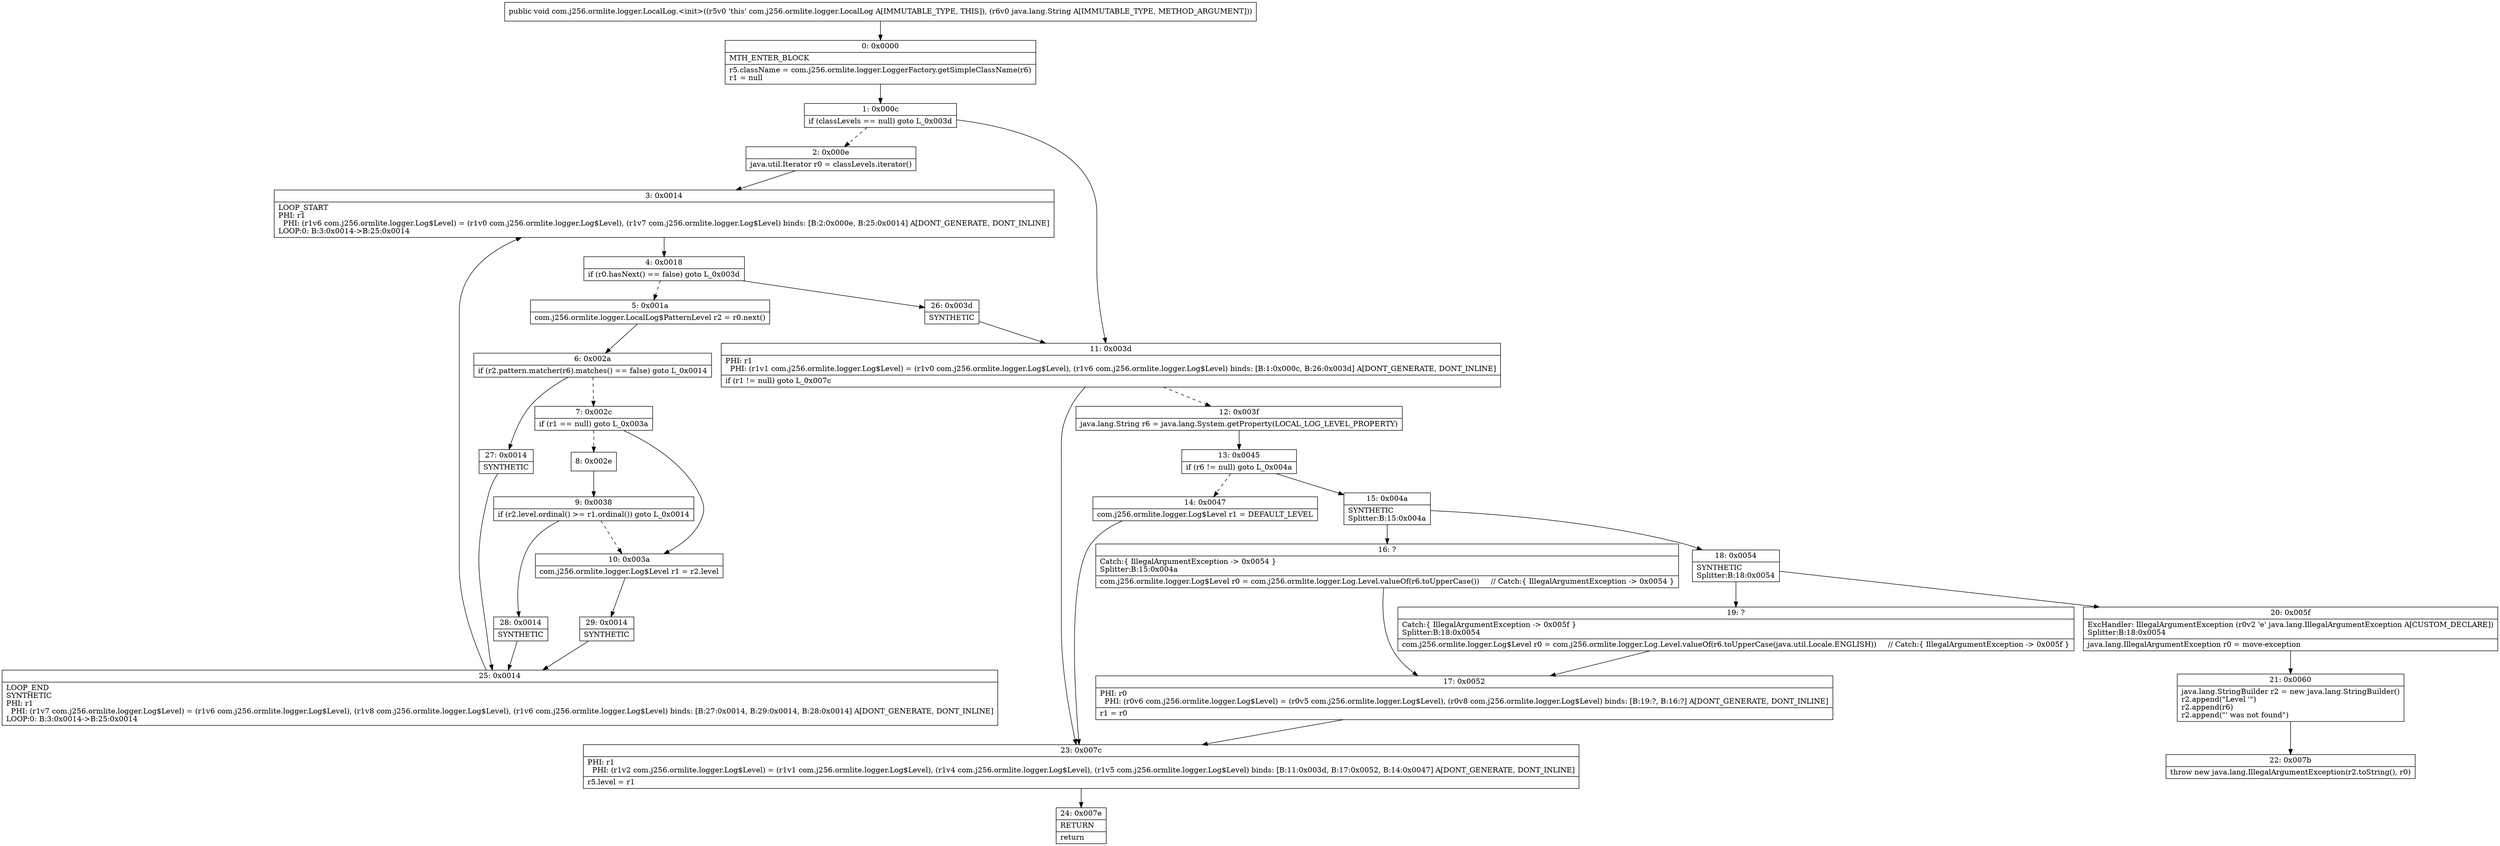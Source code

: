 digraph "CFG forcom.j256.ormlite.logger.LocalLog.\<init\>(Ljava\/lang\/String;)V" {
Node_0 [shape=record,label="{0\:\ 0x0000|MTH_ENTER_BLOCK\l|r5.className = com.j256.ormlite.logger.LoggerFactory.getSimpleClassName(r6)\lr1 = null\l}"];
Node_1 [shape=record,label="{1\:\ 0x000c|if (classLevels == null) goto L_0x003d\l}"];
Node_2 [shape=record,label="{2\:\ 0x000e|java.util.Iterator r0 = classLevels.iterator()\l}"];
Node_3 [shape=record,label="{3\:\ 0x0014|LOOP_START\lPHI: r1 \l  PHI: (r1v6 com.j256.ormlite.logger.Log$Level) = (r1v0 com.j256.ormlite.logger.Log$Level), (r1v7 com.j256.ormlite.logger.Log$Level) binds: [B:2:0x000e, B:25:0x0014] A[DONT_GENERATE, DONT_INLINE]\lLOOP:0: B:3:0x0014\-\>B:25:0x0014\l}"];
Node_4 [shape=record,label="{4\:\ 0x0018|if (r0.hasNext() == false) goto L_0x003d\l}"];
Node_5 [shape=record,label="{5\:\ 0x001a|com.j256.ormlite.logger.LocalLog$PatternLevel r2 = r0.next()\l}"];
Node_6 [shape=record,label="{6\:\ 0x002a|if (r2.pattern.matcher(r6).matches() == false) goto L_0x0014\l}"];
Node_7 [shape=record,label="{7\:\ 0x002c|if (r1 == null) goto L_0x003a\l}"];
Node_8 [shape=record,label="{8\:\ 0x002e}"];
Node_9 [shape=record,label="{9\:\ 0x0038|if (r2.level.ordinal() \>= r1.ordinal()) goto L_0x0014\l}"];
Node_10 [shape=record,label="{10\:\ 0x003a|com.j256.ormlite.logger.Log$Level r1 = r2.level\l}"];
Node_11 [shape=record,label="{11\:\ 0x003d|PHI: r1 \l  PHI: (r1v1 com.j256.ormlite.logger.Log$Level) = (r1v0 com.j256.ormlite.logger.Log$Level), (r1v6 com.j256.ormlite.logger.Log$Level) binds: [B:1:0x000c, B:26:0x003d] A[DONT_GENERATE, DONT_INLINE]\l|if (r1 != null) goto L_0x007c\l}"];
Node_12 [shape=record,label="{12\:\ 0x003f|java.lang.String r6 = java.lang.System.getProperty(LOCAL_LOG_LEVEL_PROPERTY)\l}"];
Node_13 [shape=record,label="{13\:\ 0x0045|if (r6 != null) goto L_0x004a\l}"];
Node_14 [shape=record,label="{14\:\ 0x0047|com.j256.ormlite.logger.Log$Level r1 = DEFAULT_LEVEL\l}"];
Node_15 [shape=record,label="{15\:\ 0x004a|SYNTHETIC\lSplitter:B:15:0x004a\l}"];
Node_16 [shape=record,label="{16\:\ ?|Catch:\{ IllegalArgumentException \-\> 0x0054 \}\lSplitter:B:15:0x004a\l|com.j256.ormlite.logger.Log$Level r0 = com.j256.ormlite.logger.Log.Level.valueOf(r6.toUpperCase())     \/\/ Catch:\{ IllegalArgumentException \-\> 0x0054 \}\l}"];
Node_17 [shape=record,label="{17\:\ 0x0052|PHI: r0 \l  PHI: (r0v6 com.j256.ormlite.logger.Log$Level) = (r0v5 com.j256.ormlite.logger.Log$Level), (r0v8 com.j256.ormlite.logger.Log$Level) binds: [B:19:?, B:16:?] A[DONT_GENERATE, DONT_INLINE]\l|r1 = r0\l}"];
Node_18 [shape=record,label="{18\:\ 0x0054|SYNTHETIC\lSplitter:B:18:0x0054\l}"];
Node_19 [shape=record,label="{19\:\ ?|Catch:\{ IllegalArgumentException \-\> 0x005f \}\lSplitter:B:18:0x0054\l|com.j256.ormlite.logger.Log$Level r0 = com.j256.ormlite.logger.Log.Level.valueOf(r6.toUpperCase(java.util.Locale.ENGLISH))     \/\/ Catch:\{ IllegalArgumentException \-\> 0x005f \}\l}"];
Node_20 [shape=record,label="{20\:\ 0x005f|ExcHandler: IllegalArgumentException (r0v2 'e' java.lang.IllegalArgumentException A[CUSTOM_DECLARE])\lSplitter:B:18:0x0054\l|java.lang.IllegalArgumentException r0 = move\-exception\l}"];
Node_21 [shape=record,label="{21\:\ 0x0060|java.lang.StringBuilder r2 = new java.lang.StringBuilder()\lr2.append(\"Level '\")\lr2.append(r6)\lr2.append(\"' was not found\")\l}"];
Node_22 [shape=record,label="{22\:\ 0x007b|throw new java.lang.IllegalArgumentException(r2.toString(), r0)\l}"];
Node_23 [shape=record,label="{23\:\ 0x007c|PHI: r1 \l  PHI: (r1v2 com.j256.ormlite.logger.Log$Level) = (r1v1 com.j256.ormlite.logger.Log$Level), (r1v4 com.j256.ormlite.logger.Log$Level), (r1v5 com.j256.ormlite.logger.Log$Level) binds: [B:11:0x003d, B:17:0x0052, B:14:0x0047] A[DONT_GENERATE, DONT_INLINE]\l|r5.level = r1\l}"];
Node_24 [shape=record,label="{24\:\ 0x007e|RETURN\l|return\l}"];
Node_25 [shape=record,label="{25\:\ 0x0014|LOOP_END\lSYNTHETIC\lPHI: r1 \l  PHI: (r1v7 com.j256.ormlite.logger.Log$Level) = (r1v6 com.j256.ormlite.logger.Log$Level), (r1v8 com.j256.ormlite.logger.Log$Level), (r1v6 com.j256.ormlite.logger.Log$Level) binds: [B:27:0x0014, B:29:0x0014, B:28:0x0014] A[DONT_GENERATE, DONT_INLINE]\lLOOP:0: B:3:0x0014\-\>B:25:0x0014\l}"];
Node_26 [shape=record,label="{26\:\ 0x003d|SYNTHETIC\l}"];
Node_27 [shape=record,label="{27\:\ 0x0014|SYNTHETIC\l}"];
Node_28 [shape=record,label="{28\:\ 0x0014|SYNTHETIC\l}"];
Node_29 [shape=record,label="{29\:\ 0x0014|SYNTHETIC\l}"];
MethodNode[shape=record,label="{public void com.j256.ormlite.logger.LocalLog.\<init\>((r5v0 'this' com.j256.ormlite.logger.LocalLog A[IMMUTABLE_TYPE, THIS]), (r6v0 java.lang.String A[IMMUTABLE_TYPE, METHOD_ARGUMENT])) }"];
MethodNode -> Node_0;
Node_0 -> Node_1;
Node_1 -> Node_2[style=dashed];
Node_1 -> Node_11;
Node_2 -> Node_3;
Node_3 -> Node_4;
Node_4 -> Node_5[style=dashed];
Node_4 -> Node_26;
Node_5 -> Node_6;
Node_6 -> Node_7[style=dashed];
Node_6 -> Node_27;
Node_7 -> Node_8[style=dashed];
Node_7 -> Node_10;
Node_8 -> Node_9;
Node_9 -> Node_10[style=dashed];
Node_9 -> Node_28;
Node_10 -> Node_29;
Node_11 -> Node_12[style=dashed];
Node_11 -> Node_23;
Node_12 -> Node_13;
Node_13 -> Node_14[style=dashed];
Node_13 -> Node_15;
Node_14 -> Node_23;
Node_15 -> Node_16;
Node_15 -> Node_18;
Node_16 -> Node_17;
Node_17 -> Node_23;
Node_18 -> Node_19;
Node_18 -> Node_20;
Node_19 -> Node_17;
Node_20 -> Node_21;
Node_21 -> Node_22;
Node_23 -> Node_24;
Node_25 -> Node_3;
Node_26 -> Node_11;
Node_27 -> Node_25;
Node_28 -> Node_25;
Node_29 -> Node_25;
}

